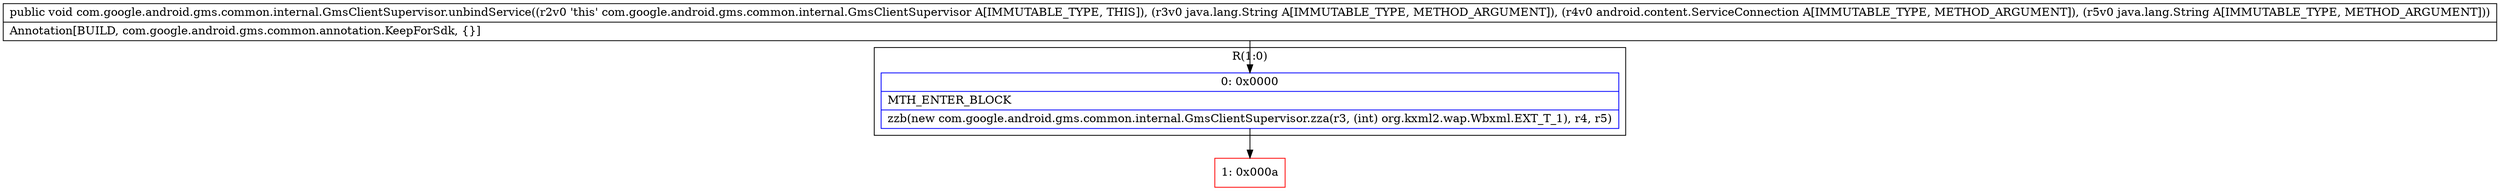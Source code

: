 digraph "CFG forcom.google.android.gms.common.internal.GmsClientSupervisor.unbindService(Ljava\/lang\/String;Landroid\/content\/ServiceConnection;Ljava\/lang\/String;)V" {
subgraph cluster_Region_1720492407 {
label = "R(1:0)";
node [shape=record,color=blue];
Node_0 [shape=record,label="{0\:\ 0x0000|MTH_ENTER_BLOCK\l|zzb(new com.google.android.gms.common.internal.GmsClientSupervisor.zza(r3, (int) org.kxml2.wap.Wbxml.EXT_T_1), r4, r5)\l}"];
}
Node_1 [shape=record,color=red,label="{1\:\ 0x000a}"];
MethodNode[shape=record,label="{public void com.google.android.gms.common.internal.GmsClientSupervisor.unbindService((r2v0 'this' com.google.android.gms.common.internal.GmsClientSupervisor A[IMMUTABLE_TYPE, THIS]), (r3v0 java.lang.String A[IMMUTABLE_TYPE, METHOD_ARGUMENT]), (r4v0 android.content.ServiceConnection A[IMMUTABLE_TYPE, METHOD_ARGUMENT]), (r5v0 java.lang.String A[IMMUTABLE_TYPE, METHOD_ARGUMENT]))  | Annotation[BUILD, com.google.android.gms.common.annotation.KeepForSdk, \{\}]\l}"];
MethodNode -> Node_0;
Node_0 -> Node_1;
}

